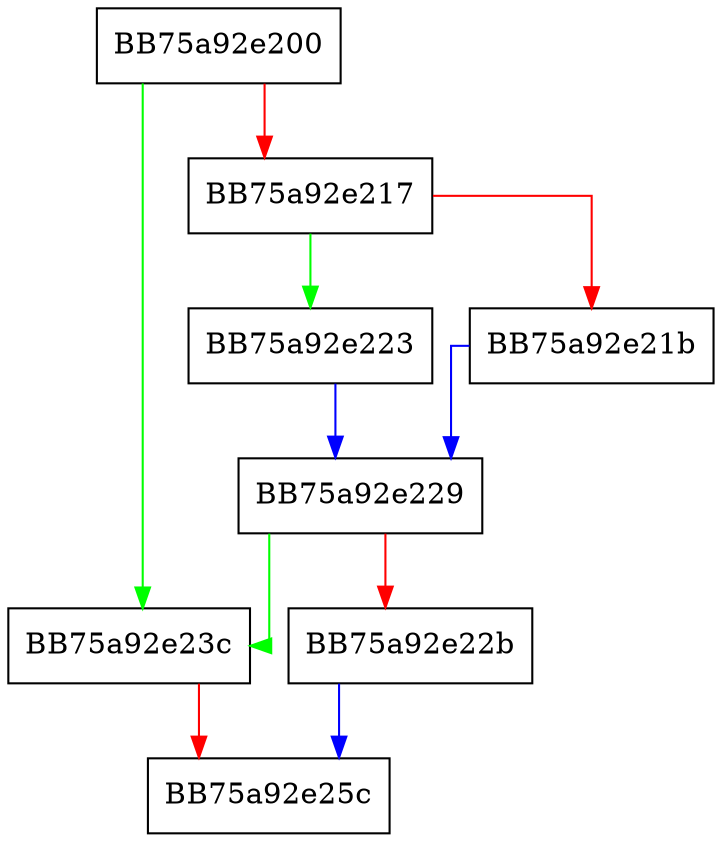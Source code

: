 digraph _build_json_telemetry {
  node [shape="box"];
  graph [splines=ortho];
  BB75a92e200 -> BB75a92e23c [color="green"];
  BB75a92e200 -> BB75a92e217 [color="red"];
  BB75a92e217 -> BB75a92e223 [color="green"];
  BB75a92e217 -> BB75a92e21b [color="red"];
  BB75a92e21b -> BB75a92e229 [color="blue"];
  BB75a92e223 -> BB75a92e229 [color="blue"];
  BB75a92e229 -> BB75a92e23c [color="green"];
  BB75a92e229 -> BB75a92e22b [color="red"];
  BB75a92e22b -> BB75a92e25c [color="blue"];
  BB75a92e23c -> BB75a92e25c [color="red"];
}